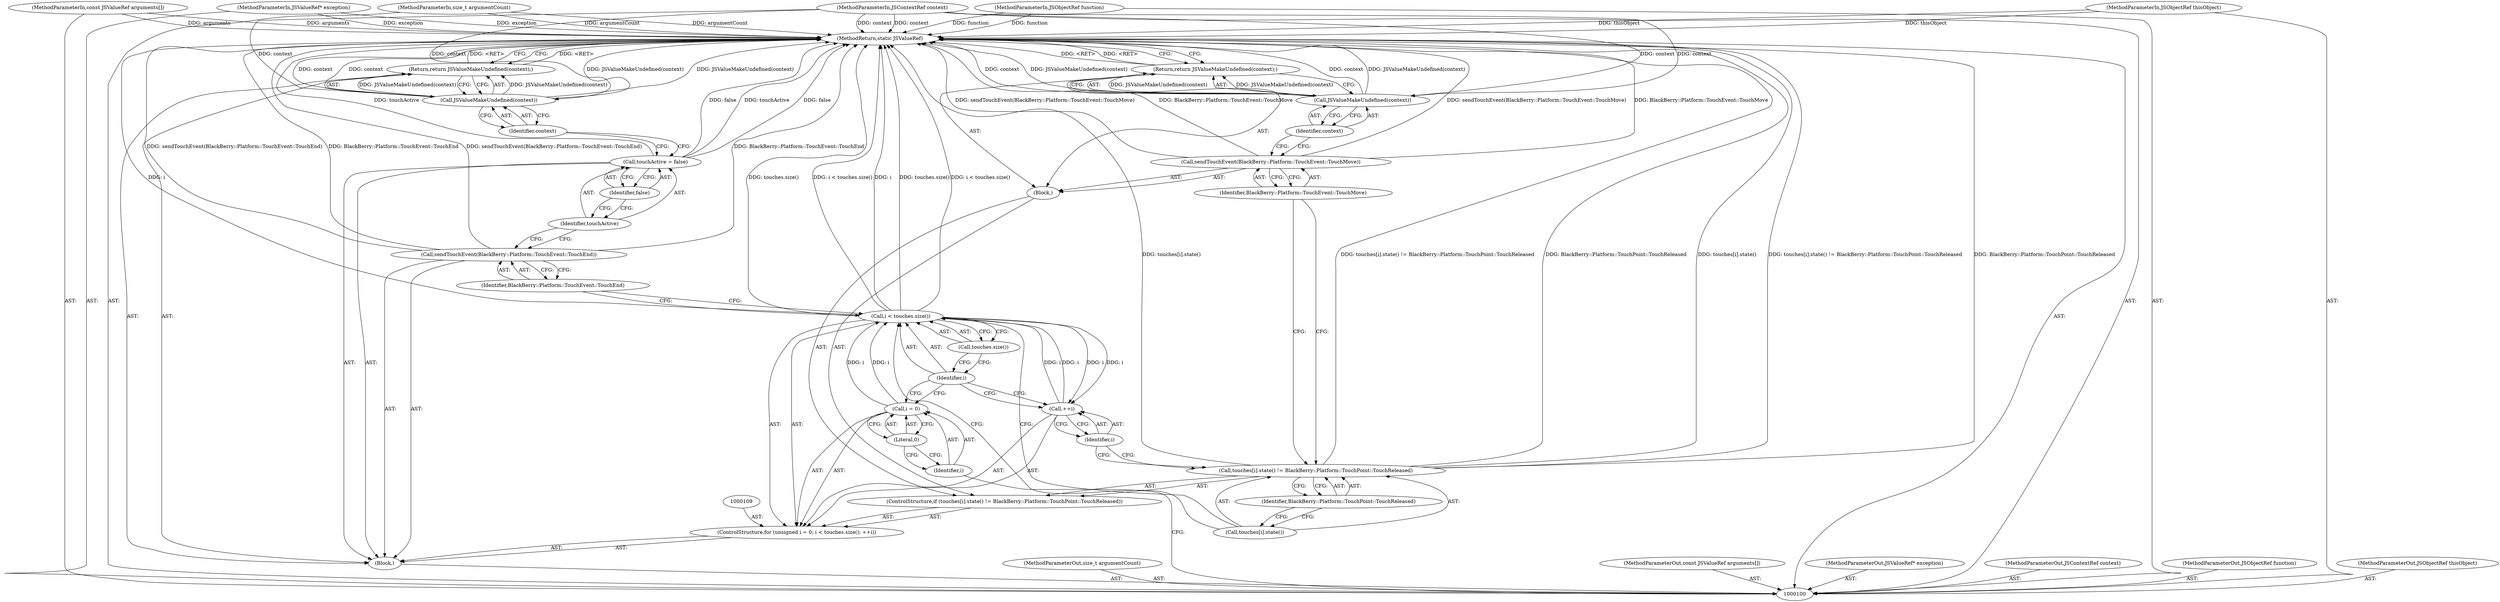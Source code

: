 digraph "0_Chrome_d345af9ed62ee5f431be327967f41c3cc3fe936a_10" {
"1000136" [label="(MethodReturn,static JSValueRef)"];
"1000104" [label="(MethodParameterIn,size_t argumentCount)"];
"1000184" [label="(MethodParameterOut,size_t argumentCount)"];
"1000105" [label="(MethodParameterIn,const JSValueRef arguments[])"];
"1000185" [label="(MethodParameterOut,const JSValueRef arguments[])"];
"1000106" [label="(MethodParameterIn,JSValueRef* exception)"];
"1000186" [label="(MethodParameterOut,JSValueRef* exception)"];
"1000101" [label="(MethodParameterIn,JSContextRef context)"];
"1000181" [label="(MethodParameterOut,JSContextRef context)"];
"1000102" [label="(MethodParameterIn,JSObjectRef function)"];
"1000182" [label="(MethodParameterOut,JSObjectRef function)"];
"1000103" [label="(MethodParameterIn,JSObjectRef thisObject)"];
"1000183" [label="(MethodParameterOut,JSObjectRef thisObject)"];
"1000134" [label="(Call,JSValueMakeUndefined(context))"];
"1000135" [label="(Identifier,context)"];
"1000133" [label="(Return,return JSValueMakeUndefined(context);)"];
"1000107" [label="(Block,)"];
"1000110" [label="(Call,i = 0)"];
"1000111" [label="(Identifier,i)"];
"1000112" [label="(Literal,0)"];
"1000113" [label="(Call,i < touches.size())"];
"1000114" [label="(Identifier,i)"];
"1000115" [label="(Call,touches.size())"];
"1000116" [label="(Call,++i)"];
"1000117" [label="(Identifier,i)"];
"1000108" [label="(ControlStructure,for (unsigned i = 0; i < touches.size(); ++i))"];
"1000119" [label="(Call,touches[i].state() != BlackBerry::Platform::TouchPoint::TouchReleased)"];
"1000120" [label="(Call,touches[i].state())"];
"1000121" [label="(Identifier,BlackBerry::Platform::TouchPoint::TouchReleased)"];
"1000118" [label="(ControlStructure,if (touches[i].state() != BlackBerry::Platform::TouchPoint::TouchReleased))"];
"1000122" [label="(Block,)"];
"1000123" [label="(Call,sendTouchEvent(BlackBerry::Platform::TouchEvent::TouchMove))"];
"1000124" [label="(Identifier,BlackBerry::Platform::TouchEvent::TouchMove)"];
"1000125" [label="(Return,return JSValueMakeUndefined(context);)"];
"1000126" [label="(Call,JSValueMakeUndefined(context))"];
"1000127" [label="(Identifier,context)"];
"1000129" [label="(Identifier,BlackBerry::Platform::TouchEvent::TouchEnd)"];
"1000128" [label="(Call,sendTouchEvent(BlackBerry::Platform::TouchEvent::TouchEnd))"];
"1000132" [label="(Identifier,false)"];
"1000130" [label="(Call,touchActive = false)"];
"1000131" [label="(Identifier,touchActive)"];
"1000136" -> "1000100"  [label="AST: "];
"1000136" -> "1000125"  [label="CFG: "];
"1000136" -> "1000133"  [label="CFG: "];
"1000104" -> "1000136"  [label="DDG: argumentCount"];
"1000105" -> "1000136"  [label="DDG: arguments"];
"1000113" -> "1000136"  [label="DDG: i"];
"1000113" -> "1000136"  [label="DDG: touches.size()"];
"1000113" -> "1000136"  [label="DDG: i < touches.size()"];
"1000126" -> "1000136"  [label="DDG: context"];
"1000126" -> "1000136"  [label="DDG: JSValueMakeUndefined(context)"];
"1000102" -> "1000136"  [label="DDG: function"];
"1000128" -> "1000136"  [label="DDG: sendTouchEvent(BlackBerry::Platform::TouchEvent::TouchEnd)"];
"1000128" -> "1000136"  [label="DDG: BlackBerry::Platform::TouchEvent::TouchEnd"];
"1000119" -> "1000136"  [label="DDG: touches[i].state() != BlackBerry::Platform::TouchPoint::TouchReleased"];
"1000119" -> "1000136"  [label="DDG: BlackBerry::Platform::TouchPoint::TouchReleased"];
"1000119" -> "1000136"  [label="DDG: touches[i].state()"];
"1000106" -> "1000136"  [label="DDG: exception"];
"1000123" -> "1000136"  [label="DDG: sendTouchEvent(BlackBerry::Platform::TouchEvent::TouchMove)"];
"1000123" -> "1000136"  [label="DDG: BlackBerry::Platform::TouchEvent::TouchMove"];
"1000130" -> "1000136"  [label="DDG: false"];
"1000130" -> "1000136"  [label="DDG: touchActive"];
"1000103" -> "1000136"  [label="DDG: thisObject"];
"1000134" -> "1000136"  [label="DDG: JSValueMakeUndefined(context)"];
"1000134" -> "1000136"  [label="DDG: context"];
"1000101" -> "1000136"  [label="DDG: context"];
"1000125" -> "1000136"  [label="DDG: <RET>"];
"1000133" -> "1000136"  [label="DDG: <RET>"];
"1000104" -> "1000100"  [label="AST: "];
"1000104" -> "1000136"  [label="DDG: argumentCount"];
"1000184" -> "1000100"  [label="AST: "];
"1000105" -> "1000100"  [label="AST: "];
"1000105" -> "1000136"  [label="DDG: arguments"];
"1000185" -> "1000100"  [label="AST: "];
"1000106" -> "1000100"  [label="AST: "];
"1000106" -> "1000136"  [label="DDG: exception"];
"1000186" -> "1000100"  [label="AST: "];
"1000101" -> "1000100"  [label="AST: "];
"1000101" -> "1000136"  [label="DDG: context"];
"1000101" -> "1000126"  [label="DDG: context"];
"1000101" -> "1000134"  [label="DDG: context"];
"1000181" -> "1000100"  [label="AST: "];
"1000102" -> "1000100"  [label="AST: "];
"1000102" -> "1000136"  [label="DDG: function"];
"1000182" -> "1000100"  [label="AST: "];
"1000103" -> "1000100"  [label="AST: "];
"1000103" -> "1000136"  [label="DDG: thisObject"];
"1000183" -> "1000100"  [label="AST: "];
"1000134" -> "1000133"  [label="AST: "];
"1000134" -> "1000135"  [label="CFG: "];
"1000135" -> "1000134"  [label="AST: "];
"1000133" -> "1000134"  [label="CFG: "];
"1000134" -> "1000136"  [label="DDG: JSValueMakeUndefined(context)"];
"1000134" -> "1000136"  [label="DDG: context"];
"1000134" -> "1000133"  [label="DDG: JSValueMakeUndefined(context)"];
"1000101" -> "1000134"  [label="DDG: context"];
"1000135" -> "1000134"  [label="AST: "];
"1000135" -> "1000130"  [label="CFG: "];
"1000134" -> "1000135"  [label="CFG: "];
"1000133" -> "1000107"  [label="AST: "];
"1000133" -> "1000134"  [label="CFG: "];
"1000134" -> "1000133"  [label="AST: "];
"1000136" -> "1000133"  [label="CFG: "];
"1000133" -> "1000136"  [label="DDG: <RET>"];
"1000134" -> "1000133"  [label="DDG: JSValueMakeUndefined(context)"];
"1000107" -> "1000100"  [label="AST: "];
"1000108" -> "1000107"  [label="AST: "];
"1000128" -> "1000107"  [label="AST: "];
"1000130" -> "1000107"  [label="AST: "];
"1000133" -> "1000107"  [label="AST: "];
"1000110" -> "1000108"  [label="AST: "];
"1000110" -> "1000112"  [label="CFG: "];
"1000111" -> "1000110"  [label="AST: "];
"1000112" -> "1000110"  [label="AST: "];
"1000114" -> "1000110"  [label="CFG: "];
"1000110" -> "1000113"  [label="DDG: i"];
"1000111" -> "1000110"  [label="AST: "];
"1000111" -> "1000100"  [label="CFG: "];
"1000112" -> "1000111"  [label="CFG: "];
"1000112" -> "1000110"  [label="AST: "];
"1000112" -> "1000111"  [label="CFG: "];
"1000110" -> "1000112"  [label="CFG: "];
"1000113" -> "1000108"  [label="AST: "];
"1000113" -> "1000115"  [label="CFG: "];
"1000114" -> "1000113"  [label="AST: "];
"1000115" -> "1000113"  [label="AST: "];
"1000120" -> "1000113"  [label="CFG: "];
"1000129" -> "1000113"  [label="CFG: "];
"1000113" -> "1000136"  [label="DDG: i"];
"1000113" -> "1000136"  [label="DDG: touches.size()"];
"1000113" -> "1000136"  [label="DDG: i < touches.size()"];
"1000116" -> "1000113"  [label="DDG: i"];
"1000110" -> "1000113"  [label="DDG: i"];
"1000113" -> "1000116"  [label="DDG: i"];
"1000114" -> "1000113"  [label="AST: "];
"1000114" -> "1000110"  [label="CFG: "];
"1000114" -> "1000116"  [label="CFG: "];
"1000115" -> "1000114"  [label="CFG: "];
"1000115" -> "1000113"  [label="AST: "];
"1000115" -> "1000114"  [label="CFG: "];
"1000113" -> "1000115"  [label="CFG: "];
"1000116" -> "1000108"  [label="AST: "];
"1000116" -> "1000117"  [label="CFG: "];
"1000117" -> "1000116"  [label="AST: "];
"1000114" -> "1000116"  [label="CFG: "];
"1000116" -> "1000113"  [label="DDG: i"];
"1000113" -> "1000116"  [label="DDG: i"];
"1000117" -> "1000116"  [label="AST: "];
"1000117" -> "1000119"  [label="CFG: "];
"1000116" -> "1000117"  [label="CFG: "];
"1000108" -> "1000107"  [label="AST: "];
"1000109" -> "1000108"  [label="AST: "];
"1000110" -> "1000108"  [label="AST: "];
"1000113" -> "1000108"  [label="AST: "];
"1000116" -> "1000108"  [label="AST: "];
"1000118" -> "1000108"  [label="AST: "];
"1000119" -> "1000118"  [label="AST: "];
"1000119" -> "1000121"  [label="CFG: "];
"1000120" -> "1000119"  [label="AST: "];
"1000121" -> "1000119"  [label="AST: "];
"1000124" -> "1000119"  [label="CFG: "];
"1000117" -> "1000119"  [label="CFG: "];
"1000119" -> "1000136"  [label="DDG: touches[i].state() != BlackBerry::Platform::TouchPoint::TouchReleased"];
"1000119" -> "1000136"  [label="DDG: BlackBerry::Platform::TouchPoint::TouchReleased"];
"1000119" -> "1000136"  [label="DDG: touches[i].state()"];
"1000120" -> "1000119"  [label="AST: "];
"1000120" -> "1000113"  [label="CFG: "];
"1000121" -> "1000120"  [label="CFG: "];
"1000121" -> "1000119"  [label="AST: "];
"1000121" -> "1000120"  [label="CFG: "];
"1000119" -> "1000121"  [label="CFG: "];
"1000118" -> "1000108"  [label="AST: "];
"1000119" -> "1000118"  [label="AST: "];
"1000122" -> "1000118"  [label="AST: "];
"1000122" -> "1000118"  [label="AST: "];
"1000123" -> "1000122"  [label="AST: "];
"1000125" -> "1000122"  [label="AST: "];
"1000123" -> "1000122"  [label="AST: "];
"1000123" -> "1000124"  [label="CFG: "];
"1000124" -> "1000123"  [label="AST: "];
"1000127" -> "1000123"  [label="CFG: "];
"1000123" -> "1000136"  [label="DDG: sendTouchEvent(BlackBerry::Platform::TouchEvent::TouchMove)"];
"1000123" -> "1000136"  [label="DDG: BlackBerry::Platform::TouchEvent::TouchMove"];
"1000124" -> "1000123"  [label="AST: "];
"1000124" -> "1000119"  [label="CFG: "];
"1000123" -> "1000124"  [label="CFG: "];
"1000125" -> "1000122"  [label="AST: "];
"1000125" -> "1000126"  [label="CFG: "];
"1000126" -> "1000125"  [label="AST: "];
"1000136" -> "1000125"  [label="CFG: "];
"1000125" -> "1000136"  [label="DDG: <RET>"];
"1000126" -> "1000125"  [label="DDG: JSValueMakeUndefined(context)"];
"1000126" -> "1000125"  [label="AST: "];
"1000126" -> "1000127"  [label="CFG: "];
"1000127" -> "1000126"  [label="AST: "];
"1000125" -> "1000126"  [label="CFG: "];
"1000126" -> "1000136"  [label="DDG: context"];
"1000126" -> "1000136"  [label="DDG: JSValueMakeUndefined(context)"];
"1000126" -> "1000125"  [label="DDG: JSValueMakeUndefined(context)"];
"1000101" -> "1000126"  [label="DDG: context"];
"1000127" -> "1000126"  [label="AST: "];
"1000127" -> "1000123"  [label="CFG: "];
"1000126" -> "1000127"  [label="CFG: "];
"1000129" -> "1000128"  [label="AST: "];
"1000129" -> "1000113"  [label="CFG: "];
"1000128" -> "1000129"  [label="CFG: "];
"1000128" -> "1000107"  [label="AST: "];
"1000128" -> "1000129"  [label="CFG: "];
"1000129" -> "1000128"  [label="AST: "];
"1000131" -> "1000128"  [label="CFG: "];
"1000128" -> "1000136"  [label="DDG: sendTouchEvent(BlackBerry::Platform::TouchEvent::TouchEnd)"];
"1000128" -> "1000136"  [label="DDG: BlackBerry::Platform::TouchEvent::TouchEnd"];
"1000132" -> "1000130"  [label="AST: "];
"1000132" -> "1000131"  [label="CFG: "];
"1000130" -> "1000132"  [label="CFG: "];
"1000130" -> "1000107"  [label="AST: "];
"1000130" -> "1000132"  [label="CFG: "];
"1000131" -> "1000130"  [label="AST: "];
"1000132" -> "1000130"  [label="AST: "];
"1000135" -> "1000130"  [label="CFG: "];
"1000130" -> "1000136"  [label="DDG: false"];
"1000130" -> "1000136"  [label="DDG: touchActive"];
"1000131" -> "1000130"  [label="AST: "];
"1000131" -> "1000128"  [label="CFG: "];
"1000132" -> "1000131"  [label="CFG: "];
}
